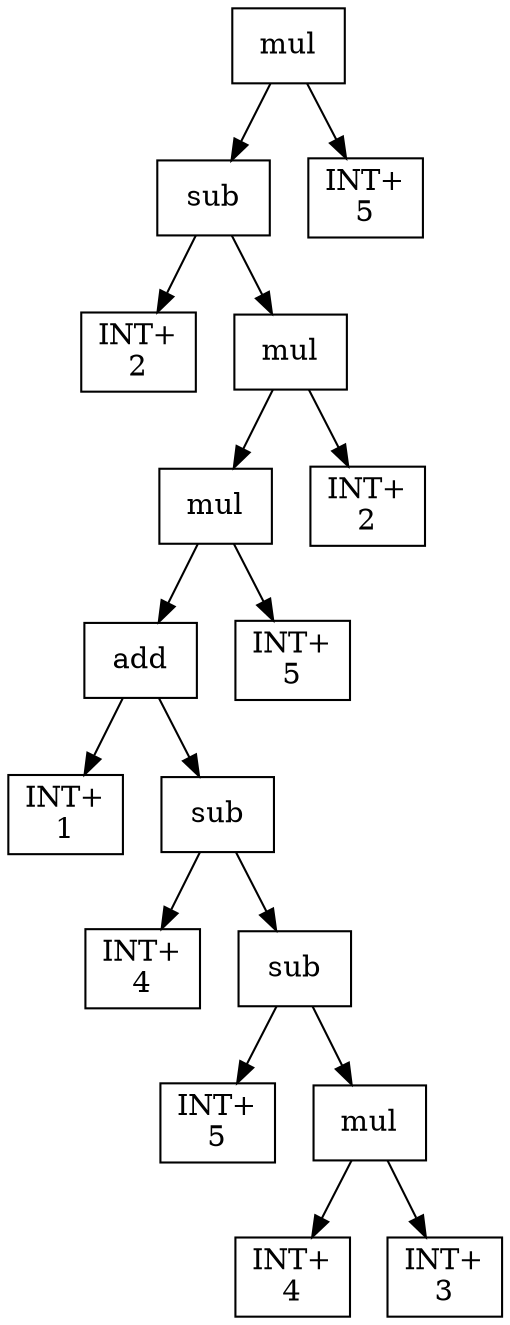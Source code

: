 digraph expr {
  node [shape=box];
  n1 [label="mul"];
  n2 [label="sub"];
  n3 [label="INT+\n2"];
  n4 [label="mul"];
  n5 [label="mul"];
  n6 [label="add"];
  n7 [label="INT+\n1"];
  n8 [label="sub"];
  n9 [label="INT+\n4"];
  n10 [label="sub"];
  n11 [label="INT+\n5"];
  n12 [label="mul"];
  n13 [label="INT+\n4"];
  n14 [label="INT+\n3"];
  n12 -> n13;
  n12 -> n14;
  n10 -> n11;
  n10 -> n12;
  n8 -> n9;
  n8 -> n10;
  n6 -> n7;
  n6 -> n8;
  n15 [label="INT+\n5"];
  n5 -> n6;
  n5 -> n15;
  n16 [label="INT+\n2"];
  n4 -> n5;
  n4 -> n16;
  n2 -> n3;
  n2 -> n4;
  n17 [label="INT+\n5"];
  n1 -> n2;
  n1 -> n17;
}